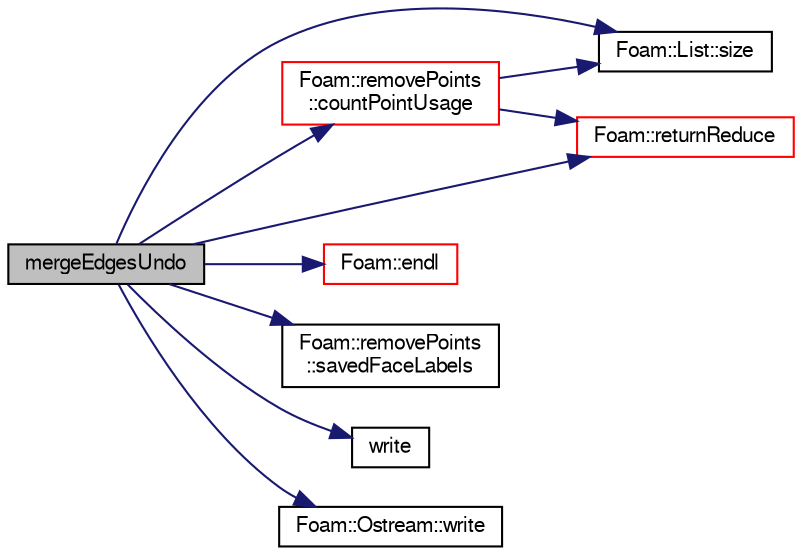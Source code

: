 digraph "mergeEdgesUndo"
{
  bgcolor="transparent";
  edge [fontname="FreeSans",fontsize="10",labelfontname="FreeSans",labelfontsize="10"];
  node [fontname="FreeSans",fontsize="10",shape=record];
  rankdir="LR";
  Node14953 [label="mergeEdgesUndo",height=0.2,width=0.4,color="black", fillcolor="grey75", style="filled", fontcolor="black"];
  Node14953 -> Node14954 [color="midnightblue",fontsize="10",style="solid",fontname="FreeSans"];
  Node14954 [label="Foam::removePoints\l::countPointUsage",height=0.2,width=0.4,color="red",URL="$a21722.html#a1ebf47520484c4d57ed98c8e41db43d9",tooltip="Mark in pointCanBeDeleted the points that can be deleted. "];
  Node14954 -> Node14964 [color="midnightblue",fontsize="10",style="solid",fontname="FreeSans"];
  Node14964 [label="Foam::List::size",height=0.2,width=0.4,color="black",URL="$a25694.html#a8a5f6fa29bd4b500caf186f60245b384",tooltip="Override size to be inconsistent with allocated storage. "];
  Node14954 -> Node15013 [color="midnightblue",fontsize="10",style="solid",fontname="FreeSans"];
  Node15013 [label="Foam::returnReduce",height=0.2,width=0.4,color="red",URL="$a21124.html#a8d528a67d2a9c6fe4fb94bc86872624b"];
  Node14953 -> Node14975 [color="midnightblue",fontsize="10",style="solid",fontname="FreeSans"];
  Node14975 [label="Foam::endl",height=0.2,width=0.4,color="red",URL="$a21124.html#a2db8fe02a0d3909e9351bb4275b23ce4",tooltip="Add newline and flush stream. "];
  Node14953 -> Node15013 [color="midnightblue",fontsize="10",style="solid",fontname="FreeSans"];
  Node14953 -> Node15363 [color="midnightblue",fontsize="10",style="solid",fontname="FreeSans"];
  Node15363 [label="Foam::removePoints\l::savedFaceLabels",height=0.2,width=0.4,color="black",URL="$a21722.html#ad49edd0ba0c172415221ddbf58aacd13",tooltip="If undoable: affected face labels. Already restored faces. "];
  Node14953 -> Node14964 [color="midnightblue",fontsize="10",style="solid",fontname="FreeSans"];
  Node14953 -> Node15364 [color="midnightblue",fontsize="10",style="solid",fontname="FreeSans"];
  Node15364 [label="write",height=0.2,width=0.4,color="black",URL="$a19709.html#a8f30b3c2179b03a7acf273e9dea43342"];
  Node14953 -> Node15243 [color="midnightblue",fontsize="10",style="solid",fontname="FreeSans"];
  Node15243 [label="Foam::Ostream::write",height=0.2,width=0.4,color="black",URL="$a26238.html#a81a19ad9e4098b4701cc8bab9a59d78b",tooltip="Write next token to stream. "];
}
